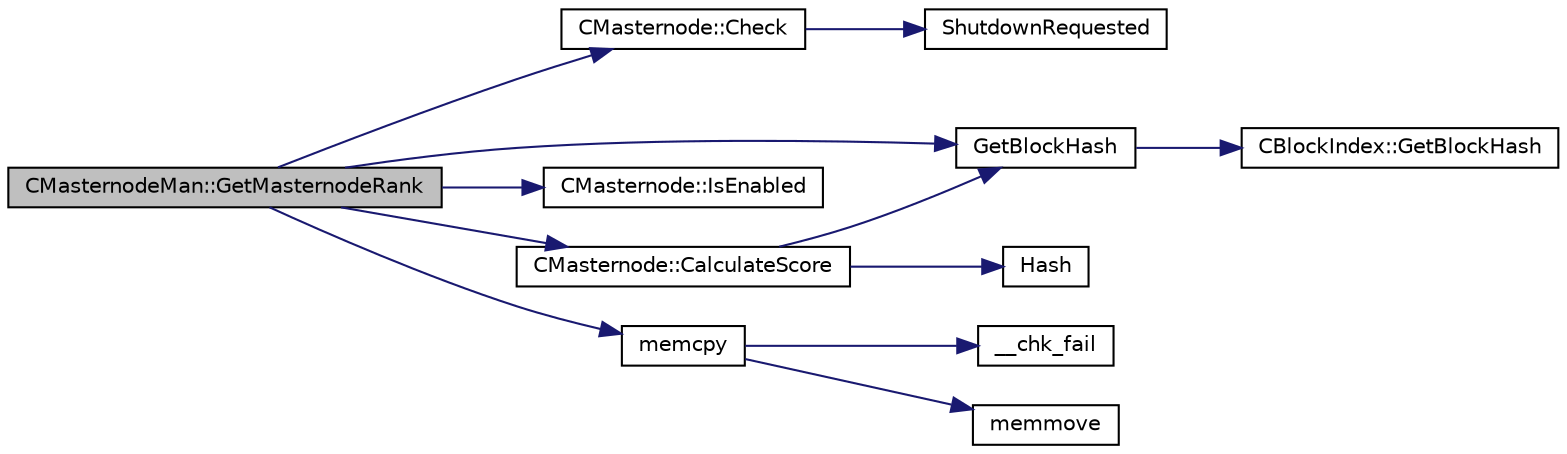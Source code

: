 digraph "CMasternodeMan::GetMasternodeRank"
{
  edge [fontname="Helvetica",fontsize="10",labelfontname="Helvetica",labelfontsize="10"];
  node [fontname="Helvetica",fontsize="10",shape=record];
  rankdir="LR";
  Node139 [label="CMasternodeMan::GetMasternodeRank",height=0.2,width=0.4,color="black", fillcolor="grey75", style="filled", fontcolor="black"];
  Node139 -> Node140 [color="midnightblue",fontsize="10",style="solid",fontname="Helvetica"];
  Node140 [label="GetBlockHash",height=0.2,width=0.4,color="black", fillcolor="white", style="filled",URL="$masternode_8cpp.html#a32f5cbabfc2bd53c2f2daedf122a83cb"];
  Node140 -> Node141 [color="midnightblue",fontsize="10",style="solid",fontname="Helvetica"];
  Node141 [label="CBlockIndex::GetBlockHash",height=0.2,width=0.4,color="black", fillcolor="white", style="filled",URL="$class_c_block_index.html#a98490a2788c65cdd6ae9002b004dd74c"];
  Node139 -> Node142 [color="midnightblue",fontsize="10",style="solid",fontname="Helvetica"];
  Node142 [label="CMasternode::Check",height=0.2,width=0.4,color="black", fillcolor="white", style="filled",URL="$class_c_masternode.html#a6c5f883b797298678c1cf814faab09a5"];
  Node142 -> Node143 [color="midnightblue",fontsize="10",style="solid",fontname="Helvetica"];
  Node143 [label="ShutdownRequested",height=0.2,width=0.4,color="black", fillcolor="white", style="filled",URL="$init_8cpp.html#a6f201ca9fe6b594f1985c12b4482ea5a"];
  Node139 -> Node144 [color="midnightblue",fontsize="10",style="solid",fontname="Helvetica"];
  Node144 [label="CMasternode::IsEnabled",height=0.2,width=0.4,color="black", fillcolor="white", style="filled",URL="$class_c_masternode.html#a08782379f6ba10e9087b39f0cef19bce"];
  Node139 -> Node145 [color="midnightblue",fontsize="10",style="solid",fontname="Helvetica"];
  Node145 [label="CMasternode::CalculateScore",height=0.2,width=0.4,color="black", fillcolor="white", style="filled",URL="$class_c_masternode.html#a5193b7bca7224b39c455ddd39f0846f3"];
  Node145 -> Node140 [color="midnightblue",fontsize="10",style="solid",fontname="Helvetica"];
  Node145 -> Node146 [color="midnightblue",fontsize="10",style="solid",fontname="Helvetica"];
  Node146 [label="Hash",height=0.2,width=0.4,color="black", fillcolor="white", style="filled",URL="$hash_8h.html#ab3f6c437460137530d86e09c2c102e99"];
  Node139 -> Node147 [color="midnightblue",fontsize="10",style="solid",fontname="Helvetica"];
  Node147 [label="memcpy",height=0.2,width=0.4,color="black", fillcolor="white", style="filled",URL="$glibc__compat_8cpp.html#a0f46826ab0466591e136db24394923cf"];
  Node147 -> Node148 [color="midnightblue",fontsize="10",style="solid",fontname="Helvetica"];
  Node148 [label="memmove",height=0.2,width=0.4,color="black", fillcolor="white", style="filled",URL="$glibc__compat_8cpp.html#a9778d49e9029dd75bc53ecbbf9f5e9a1"];
  Node147 -> Node149 [color="midnightblue",fontsize="10",style="solid",fontname="Helvetica"];
  Node149 [label="__chk_fail",height=0.2,width=0.4,color="black", fillcolor="white", style="filled",URL="$glibc__compat_8cpp.html#a424ac71631da5ada2976630ff67051d1"];
}
